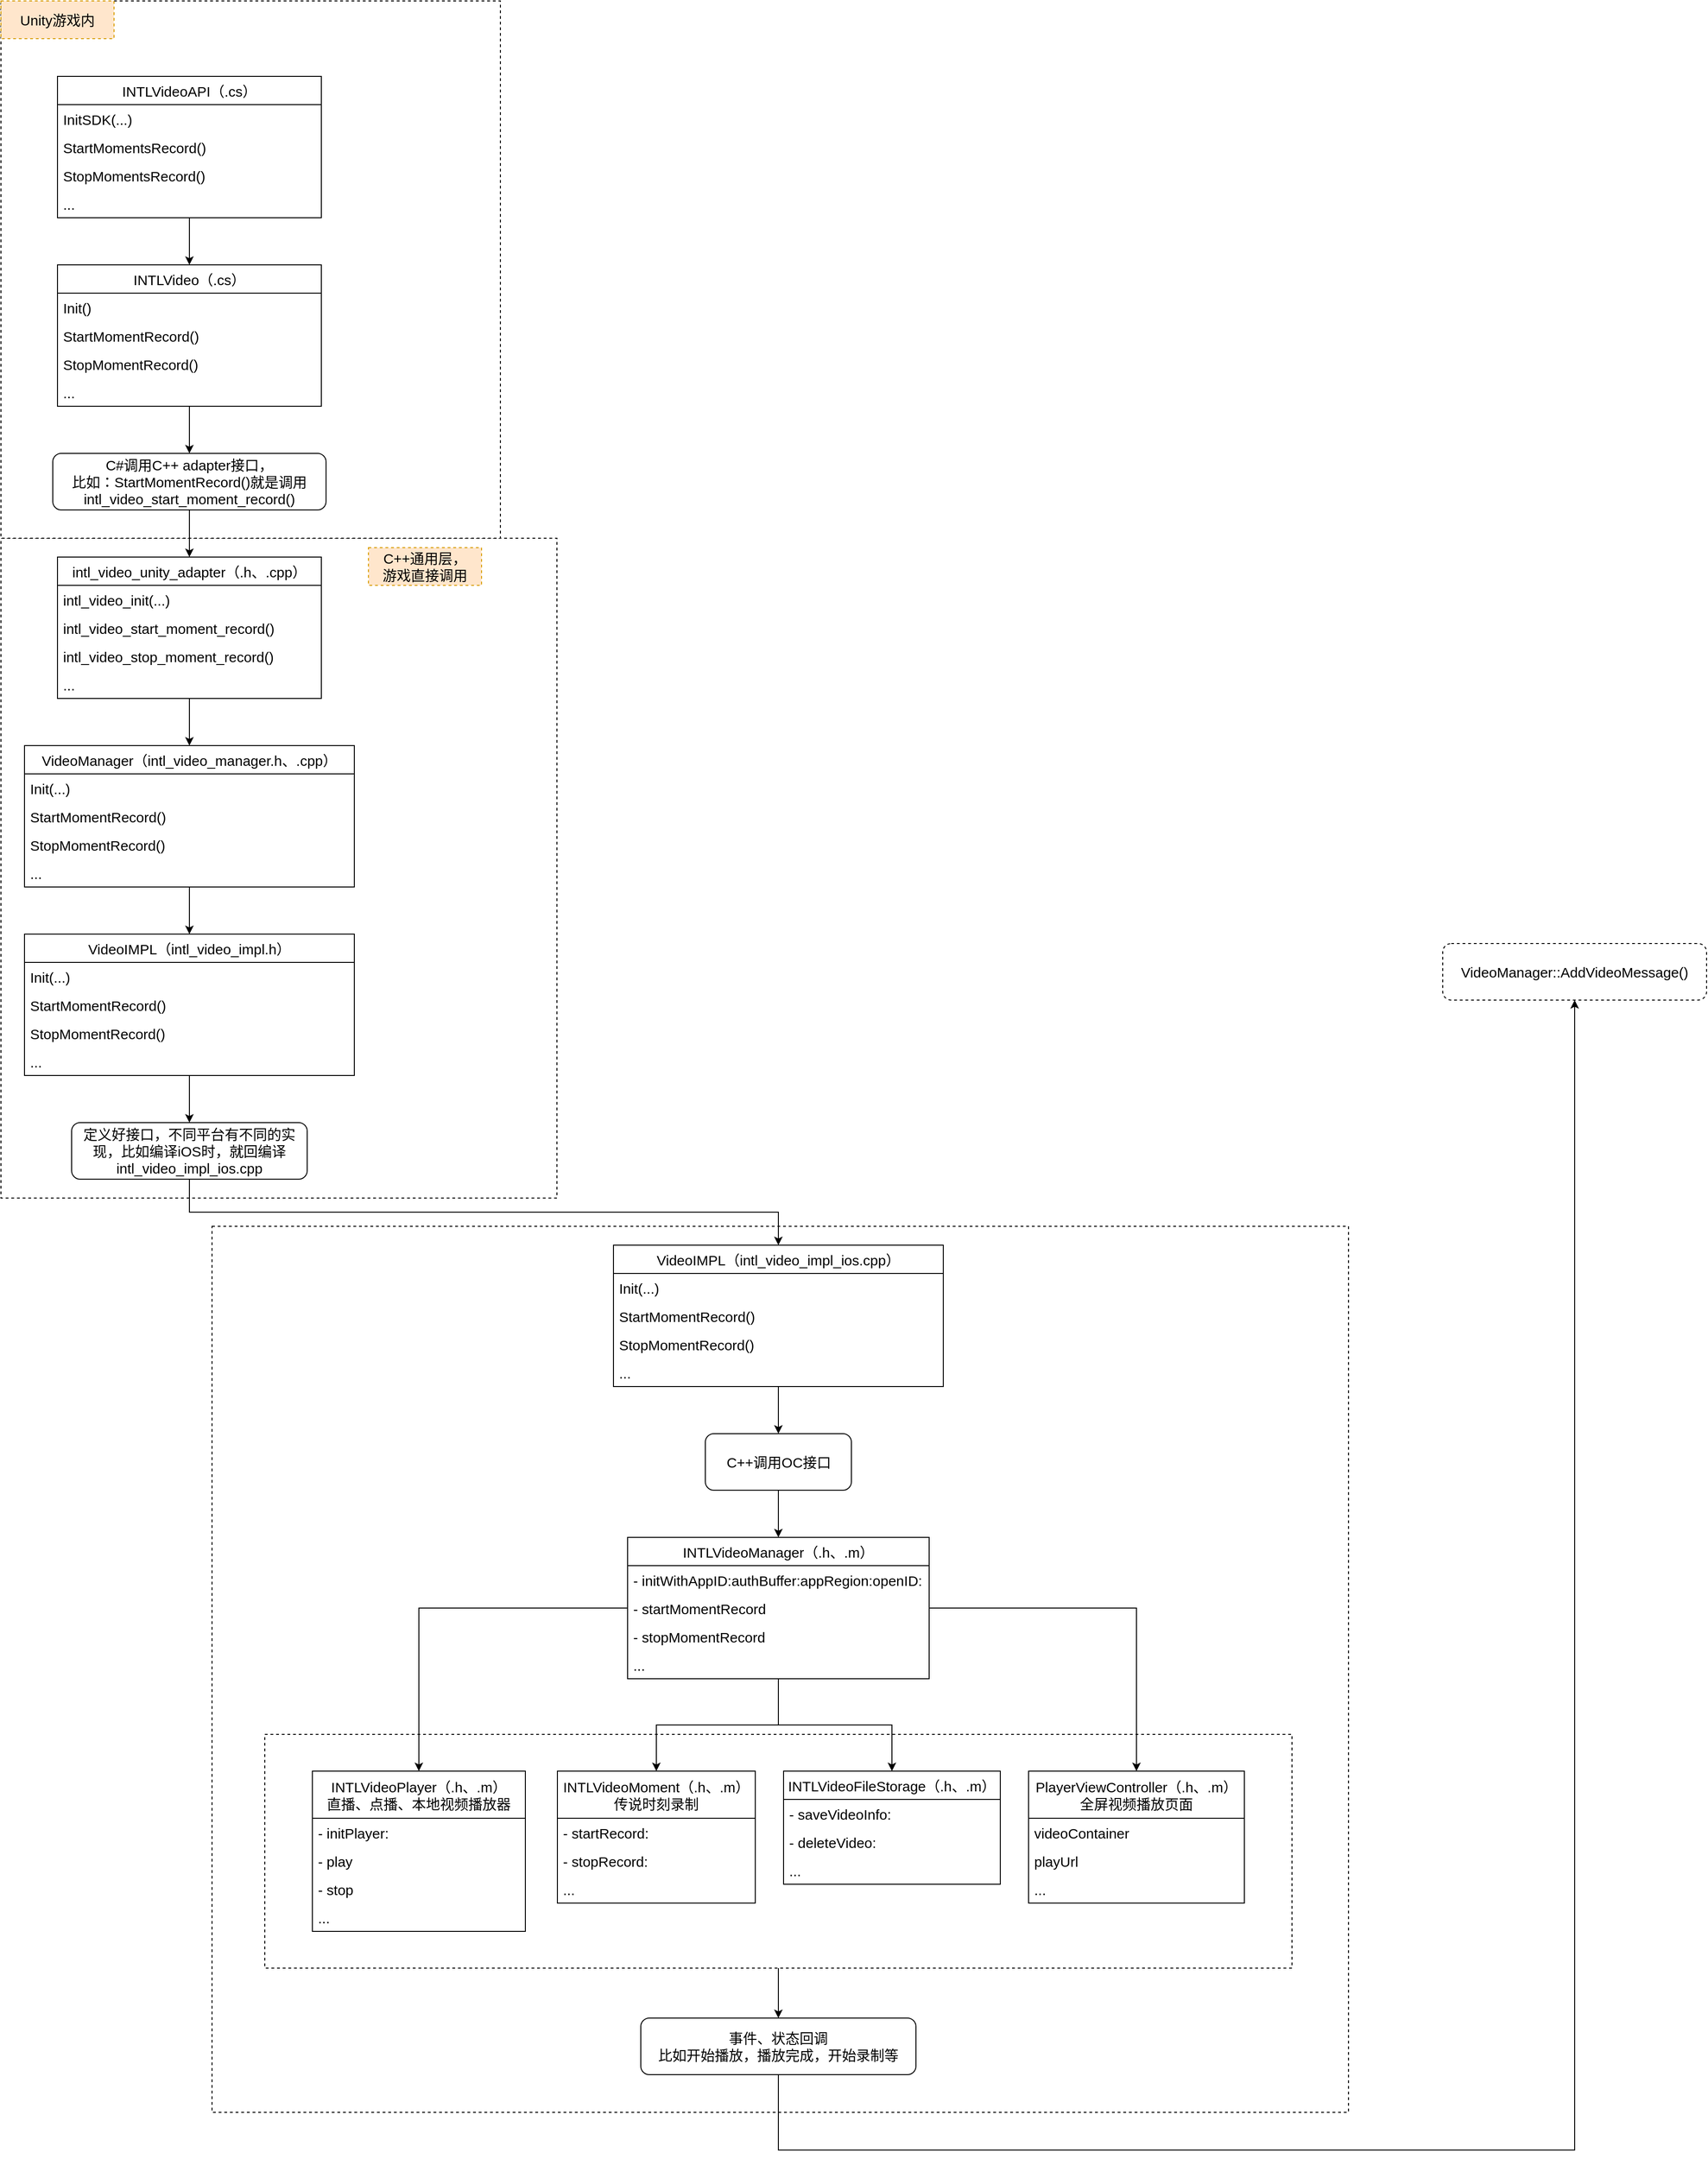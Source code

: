 <mxfile version="16.5.3" type="github">
  <diagram id="pVmP_ZlypJW5fgTROmLy" name="Page-1">
    <mxGraphModel dx="794" dy="755" grid="1" gridSize="10" guides="1" tooltips="1" connect="1" arrows="1" fold="1" page="1" pageScale="1" pageWidth="827" pageHeight="1169" math="0" shadow="0">
      <root>
        <mxCell id="0" />
        <mxCell id="1" parent="0" />
        <mxCell id="JUx5jzB8KOMg5DZ55unH-7" value="" style="rounded=0;whiteSpace=wrap;html=1;dashed=1;fontSize=15;" vertex="1" parent="1">
          <mxGeometry x="294" y="1590" width="1206" height="940" as="geometry" />
        </mxCell>
        <mxCell id="JUx5jzB8KOMg5DZ55unH-5" value="" style="rounded=0;whiteSpace=wrap;html=1;dashed=1;fontSize=15;" vertex="1" parent="1">
          <mxGeometry x="70" y="860" width="590" height="700" as="geometry" />
        </mxCell>
        <mxCell id="JUx5jzB8KOMg5DZ55unH-3" value="" style="rounded=0;whiteSpace=wrap;html=1;dashed=1;" vertex="1" parent="1">
          <mxGeometry x="70" y="290" width="530" height="570" as="geometry" />
        </mxCell>
        <mxCell id="JUx5jzB8KOMg5DZ55unH-2" style="edgeStyle=orthogonalEdgeStyle;rounded=0;orthogonalLoop=1;jettySize=auto;html=1;exitX=0.5;exitY=1;exitDx=0;exitDy=0;entryX=0.5;entryY=0;entryDx=0;entryDy=0;" edge="1" parent="1" source="JUx5jzB8KOMg5DZ55unH-1" target="YaLD1JXw7uaXsb9LfMqk-112">
          <mxGeometry relative="1" as="geometry" />
        </mxCell>
        <mxCell id="JUx5jzB8KOMg5DZ55unH-1" value="" style="rounded=0;whiteSpace=wrap;html=1;dashed=1;" vertex="1" parent="1">
          <mxGeometry x="350" y="2129" width="1090" height="248" as="geometry" />
        </mxCell>
        <mxCell id="YaLD1JXw7uaXsb9LfMqk-14" value="" style="edgeStyle=orthogonalEdgeStyle;rounded=0;orthogonalLoop=1;jettySize=auto;html=1;fontSize=15;" parent="1" source="YaLD1JXw7uaXsb9LfMqk-4" target="YaLD1JXw7uaXsb9LfMqk-9" edge="1">
          <mxGeometry relative="1" as="geometry" />
        </mxCell>
        <mxCell id="YaLD1JXw7uaXsb9LfMqk-4" value="INTLVideoAPI（.cs）" style="swimlane;fontStyle=0;childLayout=stackLayout;horizontal=1;startSize=30;horizontalStack=0;resizeParent=1;resizeParentMax=0;resizeLast=0;collapsible=1;marginBottom=0;fontSize=15;" parent="1" vertex="1">
          <mxGeometry x="130" y="370" width="280" height="150" as="geometry" />
        </mxCell>
        <mxCell id="YaLD1JXw7uaXsb9LfMqk-5" value="InitSDK(...)" style="text;strokeColor=none;fillColor=none;align=left;verticalAlign=middle;spacingLeft=4;spacingRight=4;overflow=hidden;points=[[0,0.5],[1,0.5]];portConstraint=eastwest;rotatable=0;fontSize=15;" parent="YaLD1JXw7uaXsb9LfMqk-4" vertex="1">
          <mxGeometry y="30" width="280" height="30" as="geometry" />
        </mxCell>
        <mxCell id="YaLD1JXw7uaXsb9LfMqk-6" value="StartMomentsRecord()" style="text;strokeColor=none;fillColor=none;align=left;verticalAlign=middle;spacingLeft=4;spacingRight=4;overflow=hidden;points=[[0,0.5],[1,0.5]];portConstraint=eastwest;rotatable=0;fontSize=15;" parent="YaLD1JXw7uaXsb9LfMqk-4" vertex="1">
          <mxGeometry y="60" width="280" height="30" as="geometry" />
        </mxCell>
        <mxCell id="YaLD1JXw7uaXsb9LfMqk-7" value="StopMomentsRecord()" style="text;strokeColor=none;fillColor=none;align=left;verticalAlign=middle;spacingLeft=4;spacingRight=4;overflow=hidden;points=[[0,0.5],[1,0.5]];portConstraint=eastwest;rotatable=0;fontSize=15;" parent="YaLD1JXw7uaXsb9LfMqk-4" vertex="1">
          <mxGeometry y="90" width="280" height="30" as="geometry" />
        </mxCell>
        <mxCell id="YaLD1JXw7uaXsb9LfMqk-8" value="..." style="text;strokeColor=none;fillColor=none;align=left;verticalAlign=middle;spacingLeft=4;spacingRight=4;overflow=hidden;points=[[0,0.5],[1,0.5]];portConstraint=eastwest;rotatable=0;fontSize=15;" parent="YaLD1JXw7uaXsb9LfMqk-4" vertex="1">
          <mxGeometry y="120" width="280" height="30" as="geometry" />
        </mxCell>
        <mxCell id="YaLD1JXw7uaXsb9LfMqk-25" value="" style="edgeStyle=orthogonalEdgeStyle;rounded=0;orthogonalLoop=1;jettySize=auto;html=1;fontSize=15;" parent="1" source="YaLD1JXw7uaXsb9LfMqk-9" target="YaLD1JXw7uaXsb9LfMqk-24" edge="1">
          <mxGeometry relative="1" as="geometry" />
        </mxCell>
        <mxCell id="YaLD1JXw7uaXsb9LfMqk-9" value="INTLVideo（.cs）" style="swimlane;fontStyle=0;childLayout=stackLayout;horizontal=1;startSize=30;horizontalStack=0;resizeParent=1;resizeParentMax=0;resizeLast=0;collapsible=1;marginBottom=0;fontSize=15;" parent="1" vertex="1">
          <mxGeometry x="130" y="570" width="280" height="150" as="geometry" />
        </mxCell>
        <mxCell id="YaLD1JXw7uaXsb9LfMqk-10" value="Init()" style="text;strokeColor=none;fillColor=none;align=left;verticalAlign=middle;spacingLeft=4;spacingRight=4;overflow=hidden;points=[[0,0.5],[1,0.5]];portConstraint=eastwest;rotatable=0;fontSize=15;" parent="YaLD1JXw7uaXsb9LfMqk-9" vertex="1">
          <mxGeometry y="30" width="280" height="30" as="geometry" />
        </mxCell>
        <mxCell id="YaLD1JXw7uaXsb9LfMqk-11" value="StartMomentRecord()" style="text;strokeColor=none;fillColor=none;align=left;verticalAlign=middle;spacingLeft=4;spacingRight=4;overflow=hidden;points=[[0,0.5],[1,0.5]];portConstraint=eastwest;rotatable=0;fontSize=15;" parent="YaLD1JXw7uaXsb9LfMqk-9" vertex="1">
          <mxGeometry y="60" width="280" height="30" as="geometry" />
        </mxCell>
        <mxCell id="YaLD1JXw7uaXsb9LfMqk-12" value="StopMomentRecord()" style="text;strokeColor=none;fillColor=none;align=left;verticalAlign=middle;spacingLeft=4;spacingRight=4;overflow=hidden;points=[[0,0.5],[1,0.5]];portConstraint=eastwest;rotatable=0;fontSize=15;" parent="YaLD1JXw7uaXsb9LfMqk-9" vertex="1">
          <mxGeometry y="90" width="280" height="30" as="geometry" />
        </mxCell>
        <mxCell id="YaLD1JXw7uaXsb9LfMqk-13" value="..." style="text;strokeColor=none;fillColor=none;align=left;verticalAlign=middle;spacingLeft=4;spacingRight=4;overflow=hidden;points=[[0,0.5],[1,0.5]];portConstraint=eastwest;rotatable=0;fontSize=15;" parent="YaLD1JXw7uaXsb9LfMqk-9" vertex="1">
          <mxGeometry y="120" width="280" height="30" as="geometry" />
        </mxCell>
        <mxCell id="YaLD1JXw7uaXsb9LfMqk-32" value="" style="edgeStyle=orthogonalEdgeStyle;rounded=0;orthogonalLoop=1;jettySize=auto;html=1;fontSize=15;entryX=0.5;entryY=0;entryDx=0;entryDy=0;" parent="1" source="YaLD1JXw7uaXsb9LfMqk-19" target="YaLD1JXw7uaXsb9LfMqk-27" edge="1">
          <mxGeometry relative="1" as="geometry" />
        </mxCell>
        <mxCell id="YaLD1JXw7uaXsb9LfMqk-19" value="intl_video_unity_adapter（.h、.cpp）" style="swimlane;fontStyle=0;childLayout=stackLayout;horizontal=1;startSize=30;horizontalStack=0;resizeParent=1;resizeParentMax=0;resizeLast=0;collapsible=1;marginBottom=0;fontSize=15;" parent="1" vertex="1">
          <mxGeometry x="130" y="880" width="280" height="150" as="geometry" />
        </mxCell>
        <mxCell id="YaLD1JXw7uaXsb9LfMqk-20" value="intl_video_init(...)" style="text;strokeColor=none;fillColor=none;align=left;verticalAlign=middle;spacingLeft=4;spacingRight=4;overflow=hidden;points=[[0,0.5],[1,0.5]];portConstraint=eastwest;rotatable=0;fontSize=15;" parent="YaLD1JXw7uaXsb9LfMqk-19" vertex="1">
          <mxGeometry y="30" width="280" height="30" as="geometry" />
        </mxCell>
        <mxCell id="YaLD1JXw7uaXsb9LfMqk-21" value="intl_video_start_moment_record()" style="text;strokeColor=none;fillColor=none;align=left;verticalAlign=middle;spacingLeft=4;spacingRight=4;overflow=hidden;points=[[0,0.5],[1,0.5]];portConstraint=eastwest;rotatable=0;fontSize=15;" parent="YaLD1JXw7uaXsb9LfMqk-19" vertex="1">
          <mxGeometry y="60" width="280" height="30" as="geometry" />
        </mxCell>
        <mxCell id="YaLD1JXw7uaXsb9LfMqk-22" value="intl_video_stop_moment_record()" style="text;strokeColor=none;fillColor=none;align=left;verticalAlign=middle;spacingLeft=4;spacingRight=4;overflow=hidden;points=[[0,0.5],[1,0.5]];portConstraint=eastwest;rotatable=0;fontSize=15;" parent="YaLD1JXw7uaXsb9LfMqk-19" vertex="1">
          <mxGeometry y="90" width="280" height="30" as="geometry" />
        </mxCell>
        <mxCell id="YaLD1JXw7uaXsb9LfMqk-23" value="..." style="text;strokeColor=none;fillColor=none;align=left;verticalAlign=middle;spacingLeft=4;spacingRight=4;overflow=hidden;points=[[0,0.5],[1,0.5]];portConstraint=eastwest;rotatable=0;fontSize=15;" parent="YaLD1JXw7uaXsb9LfMqk-19" vertex="1">
          <mxGeometry y="120" width="280" height="30" as="geometry" />
        </mxCell>
        <mxCell id="YaLD1JXw7uaXsb9LfMqk-26" style="edgeStyle=orthogonalEdgeStyle;rounded=0;orthogonalLoop=1;jettySize=auto;html=1;exitX=0.5;exitY=1;exitDx=0;exitDy=0;entryX=0.5;entryY=0;entryDx=0;entryDy=0;fontSize=15;" parent="1" source="YaLD1JXw7uaXsb9LfMqk-24" target="YaLD1JXw7uaXsb9LfMqk-19" edge="1">
          <mxGeometry relative="1" as="geometry" />
        </mxCell>
        <mxCell id="YaLD1JXw7uaXsb9LfMqk-24" value="&lt;span&gt;C#调用C++ adapter接口，&lt;/span&gt;&lt;br&gt;&lt;span&gt;比如：&lt;/span&gt;&lt;span style=&quot;text-align: left&quot;&gt;StartMomentRecord()就是调用&lt;/span&gt;&lt;span&gt;&lt;br&gt;intl_video_start_moment_record()&lt;/span&gt;" style="rounded=1;whiteSpace=wrap;html=1;fontSize=15;" parent="1" vertex="1">
          <mxGeometry x="125" y="770" width="290" height="60" as="geometry" />
        </mxCell>
        <mxCell id="YaLD1JXw7uaXsb9LfMqk-43" value="" style="edgeStyle=orthogonalEdgeStyle;rounded=0;orthogonalLoop=1;jettySize=auto;html=1;fontSize=15;entryX=0.5;entryY=0;entryDx=0;entryDy=0;" parent="1" source="YaLD1JXw7uaXsb9LfMqk-27" target="YaLD1JXw7uaXsb9LfMqk-33" edge="1">
          <mxGeometry relative="1" as="geometry" />
        </mxCell>
        <mxCell id="YaLD1JXw7uaXsb9LfMqk-27" value="VideoManager（intl_video_manager.h、.cpp）" style="swimlane;fontStyle=0;childLayout=stackLayout;horizontal=1;startSize=30;horizontalStack=0;resizeParent=1;resizeParentMax=0;resizeLast=0;collapsible=1;marginBottom=0;fontSize=15;" parent="1" vertex="1">
          <mxGeometry x="95" y="1080" width="350" height="150" as="geometry" />
        </mxCell>
        <mxCell id="YaLD1JXw7uaXsb9LfMqk-28" value="Init(...)" style="text;strokeColor=none;fillColor=none;align=left;verticalAlign=middle;spacingLeft=4;spacingRight=4;overflow=hidden;points=[[0,0.5],[1,0.5]];portConstraint=eastwest;rotatable=0;fontSize=15;" parent="YaLD1JXw7uaXsb9LfMqk-27" vertex="1">
          <mxGeometry y="30" width="350" height="30" as="geometry" />
        </mxCell>
        <mxCell id="YaLD1JXw7uaXsb9LfMqk-29" value="StartMomentRecord()" style="text;strokeColor=none;fillColor=none;align=left;verticalAlign=middle;spacingLeft=4;spacingRight=4;overflow=hidden;points=[[0,0.5],[1,0.5]];portConstraint=eastwest;rotatable=0;fontSize=15;" parent="YaLD1JXw7uaXsb9LfMqk-27" vertex="1">
          <mxGeometry y="60" width="350" height="30" as="geometry" />
        </mxCell>
        <mxCell id="YaLD1JXw7uaXsb9LfMqk-30" value="StopMomentRecord()" style="text;strokeColor=none;fillColor=none;align=left;verticalAlign=middle;spacingLeft=4;spacingRight=4;overflow=hidden;points=[[0,0.5],[1,0.5]];portConstraint=eastwest;rotatable=0;fontSize=15;" parent="YaLD1JXw7uaXsb9LfMqk-27" vertex="1">
          <mxGeometry y="90" width="350" height="30" as="geometry" />
        </mxCell>
        <mxCell id="YaLD1JXw7uaXsb9LfMqk-31" value="..." style="text;strokeColor=none;fillColor=none;align=left;verticalAlign=middle;spacingLeft=4;spacingRight=4;overflow=hidden;points=[[0,0.5],[1,0.5]];portConstraint=eastwest;rotatable=0;fontSize=15;" parent="YaLD1JXw7uaXsb9LfMqk-27" vertex="1">
          <mxGeometry y="120" width="350" height="30" as="geometry" />
        </mxCell>
        <mxCell id="YaLD1JXw7uaXsb9LfMqk-42" value="" style="edgeStyle=orthogonalEdgeStyle;rounded=0;orthogonalLoop=1;jettySize=auto;html=1;fontSize=15;" parent="1" source="YaLD1JXw7uaXsb9LfMqk-33" target="YaLD1JXw7uaXsb9LfMqk-41" edge="1">
          <mxGeometry relative="1" as="geometry" />
        </mxCell>
        <mxCell id="YaLD1JXw7uaXsb9LfMqk-33" value="VideoIMPL（intl_video_impl.h）" style="swimlane;fontStyle=0;childLayout=stackLayout;horizontal=1;startSize=30;horizontalStack=0;resizeParent=1;resizeParentMax=0;resizeLast=0;collapsible=1;marginBottom=0;fontSize=15;" parent="1" vertex="1">
          <mxGeometry x="95" y="1280" width="350" height="150" as="geometry" />
        </mxCell>
        <mxCell id="YaLD1JXw7uaXsb9LfMqk-34" value="Init(...)" style="text;strokeColor=none;fillColor=none;align=left;verticalAlign=middle;spacingLeft=4;spacingRight=4;overflow=hidden;points=[[0,0.5],[1,0.5]];portConstraint=eastwest;rotatable=0;fontSize=15;" parent="YaLD1JXw7uaXsb9LfMqk-33" vertex="1">
          <mxGeometry y="30" width="350" height="30" as="geometry" />
        </mxCell>
        <mxCell id="YaLD1JXw7uaXsb9LfMqk-35" value="StartMomentRecord()" style="text;strokeColor=none;fillColor=none;align=left;verticalAlign=middle;spacingLeft=4;spacingRight=4;overflow=hidden;points=[[0,0.5],[1,0.5]];portConstraint=eastwest;rotatable=0;fontSize=15;" parent="YaLD1JXw7uaXsb9LfMqk-33" vertex="1">
          <mxGeometry y="60" width="350" height="30" as="geometry" />
        </mxCell>
        <mxCell id="YaLD1JXw7uaXsb9LfMqk-36" value="StopMomentRecord()" style="text;strokeColor=none;fillColor=none;align=left;verticalAlign=middle;spacingLeft=4;spacingRight=4;overflow=hidden;points=[[0,0.5],[1,0.5]];portConstraint=eastwest;rotatable=0;fontSize=15;" parent="YaLD1JXw7uaXsb9LfMqk-33" vertex="1">
          <mxGeometry y="90" width="350" height="30" as="geometry" />
        </mxCell>
        <mxCell id="YaLD1JXw7uaXsb9LfMqk-37" value="..." style="text;strokeColor=none;fillColor=none;align=left;verticalAlign=middle;spacingLeft=4;spacingRight=4;overflow=hidden;points=[[0,0.5],[1,0.5]];portConstraint=eastwest;rotatable=0;fontSize=15;" parent="YaLD1JXw7uaXsb9LfMqk-33" vertex="1">
          <mxGeometry y="120" width="350" height="30" as="geometry" />
        </mxCell>
        <mxCell id="YaLD1JXw7uaXsb9LfMqk-54" style="edgeStyle=orthogonalEdgeStyle;rounded=0;orthogonalLoop=1;jettySize=auto;html=1;exitX=0.5;exitY=1;exitDx=0;exitDy=0;entryX=0.5;entryY=0;entryDx=0;entryDy=0;fontSize=15;" parent="1" source="YaLD1JXw7uaXsb9LfMqk-41" target="YaLD1JXw7uaXsb9LfMqk-49" edge="1">
          <mxGeometry relative="1" as="geometry" />
        </mxCell>
        <mxCell id="YaLD1JXw7uaXsb9LfMqk-41" value="&lt;span&gt;定义好接口，不同平台有不同的实现，比如编译iOS时，就回编译intl_video_impl_ios.cpp&lt;/span&gt;" style="rounded=1;whiteSpace=wrap;html=1;fontSize=15;fontStyle=0;startSize=30;" parent="1" vertex="1">
          <mxGeometry x="145" y="1480" width="250" height="60" as="geometry" />
        </mxCell>
        <mxCell id="YaLD1JXw7uaXsb9LfMqk-56" value="" style="edgeStyle=orthogonalEdgeStyle;rounded=0;orthogonalLoop=1;jettySize=auto;html=1;fontSize=15;" parent="1" source="YaLD1JXw7uaXsb9LfMqk-49" target="YaLD1JXw7uaXsb9LfMqk-55" edge="1">
          <mxGeometry relative="1" as="geometry" />
        </mxCell>
        <mxCell id="YaLD1JXw7uaXsb9LfMqk-49" value="VideoIMPL（intl_video_impl_ios.cpp）" style="swimlane;fontStyle=0;childLayout=stackLayout;horizontal=1;startSize=30;horizontalStack=0;resizeParent=1;resizeParentMax=0;resizeLast=0;collapsible=1;marginBottom=0;fontSize=15;" parent="1" vertex="1">
          <mxGeometry x="720" y="1610" width="350" height="150" as="geometry" />
        </mxCell>
        <mxCell id="YaLD1JXw7uaXsb9LfMqk-50" value="Init(...)" style="text;strokeColor=none;fillColor=none;align=left;verticalAlign=middle;spacingLeft=4;spacingRight=4;overflow=hidden;points=[[0,0.5],[1,0.5]];portConstraint=eastwest;rotatable=0;fontSize=15;" parent="YaLD1JXw7uaXsb9LfMqk-49" vertex="1">
          <mxGeometry y="30" width="350" height="30" as="geometry" />
        </mxCell>
        <mxCell id="YaLD1JXw7uaXsb9LfMqk-51" value="StartMomentRecord()" style="text;strokeColor=none;fillColor=none;align=left;verticalAlign=middle;spacingLeft=4;spacingRight=4;overflow=hidden;points=[[0,0.5],[1,0.5]];portConstraint=eastwest;rotatable=0;fontSize=15;" parent="YaLD1JXw7uaXsb9LfMqk-49" vertex="1">
          <mxGeometry y="60" width="350" height="30" as="geometry" />
        </mxCell>
        <mxCell id="YaLD1JXw7uaXsb9LfMqk-52" value="StopMomentRecord()" style="text;strokeColor=none;fillColor=none;align=left;verticalAlign=middle;spacingLeft=4;spacingRight=4;overflow=hidden;points=[[0,0.5],[1,0.5]];portConstraint=eastwest;rotatable=0;fontSize=15;" parent="YaLD1JXw7uaXsb9LfMqk-49" vertex="1">
          <mxGeometry y="90" width="350" height="30" as="geometry" />
        </mxCell>
        <mxCell id="YaLD1JXw7uaXsb9LfMqk-53" value="..." style="text;strokeColor=none;fillColor=none;align=left;verticalAlign=middle;spacingLeft=4;spacingRight=4;overflow=hidden;points=[[0,0.5],[1,0.5]];portConstraint=eastwest;rotatable=0;fontSize=15;" parent="YaLD1JXw7uaXsb9LfMqk-49" vertex="1">
          <mxGeometry y="120" width="350" height="30" as="geometry" />
        </mxCell>
        <mxCell id="YaLD1JXw7uaXsb9LfMqk-62" value="" style="edgeStyle=orthogonalEdgeStyle;rounded=0;orthogonalLoop=1;jettySize=auto;html=1;fontSize=15;entryX=0.5;entryY=0;entryDx=0;entryDy=0;" parent="1" source="YaLD1JXw7uaXsb9LfMqk-55" target="YaLD1JXw7uaXsb9LfMqk-57" edge="1">
          <mxGeometry relative="1" as="geometry" />
        </mxCell>
        <mxCell id="YaLD1JXw7uaXsb9LfMqk-55" value="C++调用OC接口" style="rounded=1;whiteSpace=wrap;html=1;fontSize=15;fontStyle=0;startSize=30;" parent="1" vertex="1">
          <mxGeometry x="817.5" y="1810" width="155" height="60" as="geometry" />
        </mxCell>
        <mxCell id="YaLD1JXw7uaXsb9LfMqk-68" value="" style="edgeStyle=orthogonalEdgeStyle;rounded=0;orthogonalLoop=1;jettySize=auto;html=1;fontSize=15;" parent="1" source="YaLD1JXw7uaXsb9LfMqk-57" target="YaLD1JXw7uaXsb9LfMqk-63" edge="1">
          <mxGeometry relative="1" as="geometry" />
        </mxCell>
        <mxCell id="YaLD1JXw7uaXsb9LfMqk-74" value="" style="edgeStyle=orthogonalEdgeStyle;rounded=0;orthogonalLoop=1;jettySize=auto;html=1;fontSize=15;entryX=0.5;entryY=0;entryDx=0;entryDy=0;" parent="1" source="YaLD1JXw7uaXsb9LfMqk-57" target="YaLD1JXw7uaXsb9LfMqk-69" edge="1">
          <mxGeometry relative="1" as="geometry">
            <mxPoint x="770" y="2150" as="targetPoint" />
          </mxGeometry>
        </mxCell>
        <mxCell id="YaLD1JXw7uaXsb9LfMqk-86" value="" style="edgeStyle=orthogonalEdgeStyle;rounded=0;orthogonalLoop=1;jettySize=auto;html=1;fontSize=15;" parent="1" source="YaLD1JXw7uaXsb9LfMqk-57" target="YaLD1JXw7uaXsb9LfMqk-81" edge="1">
          <mxGeometry relative="1" as="geometry" />
        </mxCell>
        <mxCell id="YaLD1JXw7uaXsb9LfMqk-111" value="" style="edgeStyle=orthogonalEdgeStyle;rounded=0;orthogonalLoop=1;jettySize=auto;html=1;fontSize=15;" parent="1" source="YaLD1JXw7uaXsb9LfMqk-57" target="YaLD1JXw7uaXsb9LfMqk-106" edge="1">
          <mxGeometry relative="1" as="geometry" />
        </mxCell>
        <mxCell id="YaLD1JXw7uaXsb9LfMqk-57" value="INTLVideoManager（.h、.m）" style="swimlane;fontStyle=0;childLayout=stackLayout;horizontal=1;startSize=30;horizontalStack=0;resizeParent=1;resizeParentMax=0;resizeLast=0;collapsible=1;marginBottom=0;fontSize=15;" parent="1" vertex="1">
          <mxGeometry x="735" y="1920" width="320" height="150" as="geometry" />
        </mxCell>
        <mxCell id="YaLD1JXw7uaXsb9LfMqk-58" value="- initWithAppID:authBuffer:appRegion:openID:" style="text;strokeColor=none;fillColor=none;align=left;verticalAlign=middle;spacingLeft=4;spacingRight=4;overflow=hidden;points=[[0,0.5],[1,0.5]];portConstraint=eastwest;rotatable=0;fontSize=15;" parent="YaLD1JXw7uaXsb9LfMqk-57" vertex="1">
          <mxGeometry y="30" width="320" height="30" as="geometry" />
        </mxCell>
        <mxCell id="YaLD1JXw7uaXsb9LfMqk-59" value="- startMomentRecord" style="text;strokeColor=none;fillColor=none;align=left;verticalAlign=middle;spacingLeft=4;spacingRight=4;overflow=hidden;points=[[0,0.5],[1,0.5]];portConstraint=eastwest;rotatable=0;fontSize=15;" parent="YaLD1JXw7uaXsb9LfMqk-57" vertex="1">
          <mxGeometry y="60" width="320" height="30" as="geometry" />
        </mxCell>
        <mxCell id="YaLD1JXw7uaXsb9LfMqk-60" value="- stopMomentRecord" style="text;strokeColor=none;fillColor=none;align=left;verticalAlign=middle;spacingLeft=4;spacingRight=4;overflow=hidden;points=[[0,0.5],[1,0.5]];portConstraint=eastwest;rotatable=0;fontSize=15;" parent="YaLD1JXw7uaXsb9LfMqk-57" vertex="1">
          <mxGeometry y="90" width="320" height="30" as="geometry" />
        </mxCell>
        <mxCell id="YaLD1JXw7uaXsb9LfMqk-61" value="..." style="text;strokeColor=none;fillColor=none;align=left;verticalAlign=middle;spacingLeft=4;spacingRight=4;overflow=hidden;points=[[0,0.5],[1,0.5]];portConstraint=eastwest;rotatable=0;fontSize=15;" parent="YaLD1JXw7uaXsb9LfMqk-57" vertex="1">
          <mxGeometry y="120" width="320" height="30" as="geometry" />
        </mxCell>
        <mxCell id="YaLD1JXw7uaXsb9LfMqk-63" value="INTLVideoPlayer（.h、.m）&#xa;直播、点播、本地视频播放器" style="swimlane;fontStyle=0;childLayout=stackLayout;horizontal=1;startSize=50;horizontalStack=0;resizeParent=1;resizeParentMax=0;resizeLast=0;collapsible=1;marginBottom=0;fontSize=15;" parent="1" vertex="1">
          <mxGeometry x="400.5" y="2168" width="226" height="170" as="geometry" />
        </mxCell>
        <mxCell id="YaLD1JXw7uaXsb9LfMqk-64" value="- initPlayer:" style="text;strokeColor=none;fillColor=none;align=left;verticalAlign=middle;spacingLeft=4;spacingRight=4;overflow=hidden;points=[[0,0.5],[1,0.5]];portConstraint=eastwest;rotatable=0;fontSize=15;" parent="YaLD1JXw7uaXsb9LfMqk-63" vertex="1">
          <mxGeometry y="50" width="226" height="30" as="geometry" />
        </mxCell>
        <mxCell id="YaLD1JXw7uaXsb9LfMqk-65" value="- play" style="text;strokeColor=none;fillColor=none;align=left;verticalAlign=middle;spacingLeft=4;spacingRight=4;overflow=hidden;points=[[0,0.5],[1,0.5]];portConstraint=eastwest;rotatable=0;fontSize=15;" parent="YaLD1JXw7uaXsb9LfMqk-63" vertex="1">
          <mxGeometry y="80" width="226" height="30" as="geometry" />
        </mxCell>
        <mxCell id="YaLD1JXw7uaXsb9LfMqk-66" value="- stop" style="text;strokeColor=none;fillColor=none;align=left;verticalAlign=middle;spacingLeft=4;spacingRight=4;overflow=hidden;points=[[0,0.5],[1,0.5]];portConstraint=eastwest;rotatable=0;fontSize=15;" parent="YaLD1JXw7uaXsb9LfMqk-63" vertex="1">
          <mxGeometry y="110" width="226" height="30" as="geometry" />
        </mxCell>
        <mxCell id="YaLD1JXw7uaXsb9LfMqk-67" value="..." style="text;strokeColor=none;fillColor=none;align=left;verticalAlign=middle;spacingLeft=4;spacingRight=4;overflow=hidden;points=[[0,0.5],[1,0.5]];portConstraint=eastwest;rotatable=0;fontSize=15;" parent="YaLD1JXw7uaXsb9LfMqk-63" vertex="1">
          <mxGeometry y="140" width="226" height="30" as="geometry" />
        </mxCell>
        <mxCell id="YaLD1JXw7uaXsb9LfMqk-69" value="INTLVideoMoment（.h、.m）&#xa;传说时刻录制" style="swimlane;fontStyle=0;childLayout=stackLayout;horizontal=1;startSize=50;horizontalStack=0;resizeParent=1;resizeParentMax=0;resizeLast=0;collapsible=1;marginBottom=0;fontSize=15;" parent="1" vertex="1">
          <mxGeometry x="660.5" y="2168" width="210" height="140" as="geometry" />
        </mxCell>
        <mxCell id="YaLD1JXw7uaXsb9LfMqk-71" value="- startRecord:" style="text;strokeColor=none;fillColor=none;align=left;verticalAlign=middle;spacingLeft=4;spacingRight=4;overflow=hidden;points=[[0,0.5],[1,0.5]];portConstraint=eastwest;rotatable=0;fontSize=15;" parent="YaLD1JXw7uaXsb9LfMqk-69" vertex="1">
          <mxGeometry y="50" width="210" height="30" as="geometry" />
        </mxCell>
        <mxCell id="YaLD1JXw7uaXsb9LfMqk-72" value="- stopRecord:" style="text;strokeColor=none;fillColor=none;align=left;verticalAlign=middle;spacingLeft=4;spacingRight=4;overflow=hidden;points=[[0,0.5],[1,0.5]];portConstraint=eastwest;rotatable=0;fontSize=15;" parent="YaLD1JXw7uaXsb9LfMqk-69" vertex="1">
          <mxGeometry y="80" width="210" height="30" as="geometry" />
        </mxCell>
        <mxCell id="YaLD1JXw7uaXsb9LfMqk-73" value="..." style="text;strokeColor=none;fillColor=none;align=left;verticalAlign=middle;spacingLeft=4;spacingRight=4;overflow=hidden;points=[[0,0.5],[1,0.5]];portConstraint=eastwest;rotatable=0;fontSize=15;" parent="YaLD1JXw7uaXsb9LfMqk-69" vertex="1">
          <mxGeometry y="110" width="210" height="30" as="geometry" />
        </mxCell>
        <mxCell id="YaLD1JXw7uaXsb9LfMqk-81" value="PlayerViewController（.h、.m）&#xa;全屏视频播放页面" style="swimlane;fontStyle=0;childLayout=stackLayout;horizontal=1;startSize=50;horizontalStack=0;resizeParent=1;resizeParentMax=0;resizeLast=0;collapsible=1;marginBottom=0;fontSize=15;" parent="1" vertex="1">
          <mxGeometry x="1160.5" y="2168" width="229" height="140" as="geometry" />
        </mxCell>
        <mxCell id="YaLD1JXw7uaXsb9LfMqk-83" value="videoContainer" style="text;strokeColor=none;fillColor=none;align=left;verticalAlign=middle;spacingLeft=4;spacingRight=4;overflow=hidden;points=[[0,0.5],[1,0.5]];portConstraint=eastwest;rotatable=0;fontSize=15;" parent="YaLD1JXw7uaXsb9LfMqk-81" vertex="1">
          <mxGeometry y="50" width="229" height="30" as="geometry" />
        </mxCell>
        <mxCell id="YaLD1JXw7uaXsb9LfMqk-84" value="playUrl" style="text;strokeColor=none;fillColor=none;align=left;verticalAlign=middle;spacingLeft=4;spacingRight=4;overflow=hidden;points=[[0,0.5],[1,0.5]];portConstraint=eastwest;rotatable=0;fontSize=15;" parent="YaLD1JXw7uaXsb9LfMqk-81" vertex="1">
          <mxGeometry y="80" width="229" height="30" as="geometry" />
        </mxCell>
        <mxCell id="YaLD1JXw7uaXsb9LfMqk-85" value="..." style="text;strokeColor=none;fillColor=none;align=left;verticalAlign=middle;spacingLeft=4;spacingRight=4;overflow=hidden;points=[[0,0.5],[1,0.5]];portConstraint=eastwest;rotatable=0;fontSize=15;" parent="YaLD1JXw7uaXsb9LfMqk-81" vertex="1">
          <mxGeometry y="110" width="229" height="30" as="geometry" />
        </mxCell>
        <mxCell id="YaLD1JXw7uaXsb9LfMqk-106" value="INTLVideoFileStorage（.h、.m）" style="swimlane;fontStyle=0;childLayout=stackLayout;horizontal=1;startSize=30;horizontalStack=0;resizeParent=1;resizeParentMax=0;resizeLast=0;collapsible=1;marginBottom=0;fontSize=15;" parent="1" vertex="1">
          <mxGeometry x="900.5" y="2168" width="230" height="120" as="geometry" />
        </mxCell>
        <mxCell id="YaLD1JXw7uaXsb9LfMqk-107" value="- saveVideoInfo:" style="text;strokeColor=none;fillColor=none;align=left;verticalAlign=middle;spacingLeft=4;spacingRight=4;overflow=hidden;points=[[0,0.5],[1,0.5]];portConstraint=eastwest;rotatable=0;fontSize=15;" parent="YaLD1JXw7uaXsb9LfMqk-106" vertex="1">
          <mxGeometry y="30" width="230" height="30" as="geometry" />
        </mxCell>
        <mxCell id="YaLD1JXw7uaXsb9LfMqk-108" value="- deleteVideo:" style="text;strokeColor=none;fillColor=none;align=left;verticalAlign=middle;spacingLeft=4;spacingRight=4;overflow=hidden;points=[[0,0.5],[1,0.5]];portConstraint=eastwest;rotatable=0;fontSize=15;" parent="YaLD1JXw7uaXsb9LfMqk-106" vertex="1">
          <mxGeometry y="60" width="230" height="30" as="geometry" />
        </mxCell>
        <mxCell id="YaLD1JXw7uaXsb9LfMqk-110" value="..." style="text;strokeColor=none;fillColor=none;align=left;verticalAlign=middle;spacingLeft=4;spacingRight=4;overflow=hidden;points=[[0,0.5],[1,0.5]];portConstraint=eastwest;rotatable=0;fontSize=15;" parent="YaLD1JXw7uaXsb9LfMqk-106" vertex="1">
          <mxGeometry y="90" width="230" height="30" as="geometry" />
        </mxCell>
        <mxCell id="JUx5jzB8KOMg5DZ55unH-9" style="edgeStyle=orthogonalEdgeStyle;rounded=0;orthogonalLoop=1;jettySize=auto;html=1;exitX=0.5;exitY=1;exitDx=0;exitDy=0;fontSize=15;entryX=0.5;entryY=1;entryDx=0;entryDy=0;" edge="1" parent="1" source="YaLD1JXw7uaXsb9LfMqk-112" target="JUx5jzB8KOMg5DZ55unH-8">
          <mxGeometry relative="1" as="geometry">
            <mxPoint x="1820" y="1500" as="targetPoint" />
            <Array as="points">
              <mxPoint x="895" y="2570" />
              <mxPoint x="1740" y="2570" />
              <mxPoint x="1740" y="1350" />
            </Array>
          </mxGeometry>
        </mxCell>
        <mxCell id="YaLD1JXw7uaXsb9LfMqk-112" value="事件、状态回调&lt;br&gt;比如开始播放，播放完成，开始录制等" style="rounded=1;whiteSpace=wrap;html=1;fontSize=15;" parent="1" vertex="1">
          <mxGeometry x="749" y="2430" width="292" height="60" as="geometry" />
        </mxCell>
        <mxCell id="JUx5jzB8KOMg5DZ55unH-4" value="Unity游戏内" style="text;html=1;strokeColor=#d79b00;fillColor=#ffe6cc;align=center;verticalAlign=middle;whiteSpace=wrap;rounded=0;dashed=1;fontSize=15;" vertex="1" parent="1">
          <mxGeometry x="70" y="290" width="120" height="40" as="geometry" />
        </mxCell>
        <mxCell id="JUx5jzB8KOMg5DZ55unH-6" value="C++通用层，&lt;br&gt;游戏直接调用" style="text;html=1;strokeColor=#d79b00;fillColor=#ffe6cc;align=center;verticalAlign=middle;whiteSpace=wrap;rounded=0;dashed=1;fontSize=15;" vertex="1" parent="1">
          <mxGeometry x="460" y="870" width="120" height="40" as="geometry" />
        </mxCell>
        <mxCell id="JUx5jzB8KOMg5DZ55unH-8" value="VideoManager::AddVideoMessage()" style="rounded=1;whiteSpace=wrap;html=1;dashed=1;fontSize=15;" vertex="1" parent="1">
          <mxGeometry x="1600" y="1290" width="280" height="60" as="geometry" />
        </mxCell>
      </root>
    </mxGraphModel>
  </diagram>
</mxfile>
